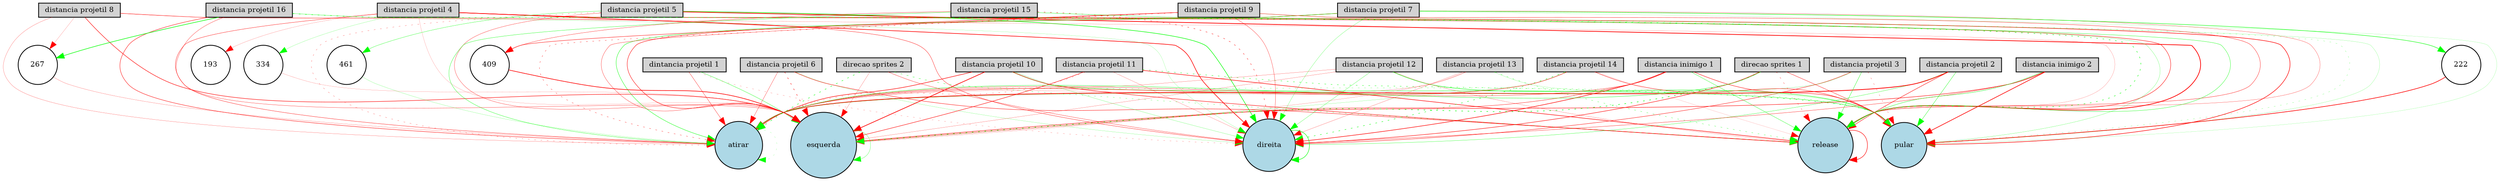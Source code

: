 digraph {
	node [fontsize=9 height=0.2 shape=circle width=0.2]
	"dintancia projetil 1" [fillcolor=lightgray shape=box style=filled]
	"distancia projetil 2" [fillcolor=lightgray shape=box style=filled]
	"distancia projetil 3" [fillcolor=lightgray shape=box style=filled]
	"distancia projetil 4" [fillcolor=lightgray shape=box style=filled]
	"distancia projetil 5" [fillcolor=lightgray shape=box style=filled]
	"distancia projetil 6" [fillcolor=lightgray shape=box style=filled]
	"distancia projetil 7" [fillcolor=lightgray shape=box style=filled]
	"distancia projetil 8" [fillcolor=lightgray shape=box style=filled]
	"distancia projetil 9" [fillcolor=lightgray shape=box style=filled]
	"distancia projetil 10" [fillcolor=lightgray shape=box style=filled]
	"distancia projetil 11" [fillcolor=lightgray shape=box style=filled]
	"distancia projetil 12" [fillcolor=lightgray shape=box style=filled]
	"distancia projetil 13" [fillcolor=lightgray shape=box style=filled]
	"distancia projetil 14" [fillcolor=lightgray shape=box style=filled]
	"distancia projetil 15" [fillcolor=lightgray shape=box style=filled]
	"distancia projetil 16" [fillcolor=lightgray shape=box style=filled]
	"distancia inimigo 1" [fillcolor=lightgray shape=box style=filled]
	"distancia inimigo 2" [fillcolor=lightgray shape=box style=filled]
	"direcao sprites 1" [fillcolor=lightgray shape=box style=filled]
	"direcao sprites 2" [fillcolor=lightgray shape=box style=filled]
	esquerda [fillcolor=lightblue style=filled]
	direita [fillcolor=lightblue style=filled]
	pular [fillcolor=lightblue style=filled]
	atirar [fillcolor=lightblue style=filled]
	release [fillcolor=lightblue style=filled]
	193 [fillcolor=white style=filled]
	267 [fillcolor=white style=filled]
	461 [fillcolor=white style=filled]
	334 [fillcolor=white style=filled]
	409 [fillcolor=white style=filled]
	222 [fillcolor=white style=filled]
	"dintancia projetil 1" -> esquerda [color=green penwidth=0.325858609743 style=solid]
	"distancia projetil 16" -> atirar [color=red penwidth=0.464666255699 style=solid]
	"distancia inimigo 2" -> direita [color=red penwidth=0.343827327184 style=solid]
	"distancia projetil 13" -> atirar [color=red penwidth=0.168272907463 style=solid]
	"distancia projetil 8" -> direita [color=red penwidth=0.376353284251 style=solid]
	"distancia projetil 12" -> release [color=red penwidth=0.190398465446 style=solid]
	"distancia projetil 10" -> atirar [color=red penwidth=0.612373216133 style=solid]
	"distancia projetil 16" -> 267 [color=green penwidth=0.657948754041 style=solid]
	"distancia projetil 5" -> direita [color=green penwidth=0.642893522097 style=solid]
	"distancia projetil 16" -> esquerda [color=red penwidth=0.299462889069 style=solid]
	"distancia inimigo 2" -> pular [color=red penwidth=0.736988902221 style=solid]
	direita -> direita [color=green penwidth=0.556504049671 style=solid]
	"distancia projetil 6" -> direita [color=green penwidth=0.160338102934 style=solid]
	"distancia projetil 3" -> direita [color=red penwidth=0.4455312213 style=solid]
	"direcao sprites 1" -> esquerda [color=green penwidth=0.631873452813 style=dotted]
	"distancia projetil 14" -> esquerda [color=green penwidth=0.157843676231 style=solid]
	"distancia projetil 12" -> atirar [color=red penwidth=0.204779014082 style=solid]
	"distancia projetil 11" -> pular [color=green penwidth=0.415098720155 style=dotted]
	"distancia projetil 2" -> atirar [color=red penwidth=0.916632145867 style=solid]
	"distancia projetil 9" -> atirar [color=red penwidth=0.330273941099 style=dotted]
	"distancia projetil 4" -> direita [color=red penwidth=0.733340017121 style=solid]
	"distancia projetil 15" -> 409 [color=red penwidth=0.317970550394 style=solid]
	"distancia projetil 2" -> release [color=red penwidth=0.483539572373 style=solid]
	"distancia projetil 3" -> release [color=green penwidth=0.373243080253 style=solid]
	"direcao sprites 2" -> pular [color=green penwidth=0.200080880187 style=dotted]
	"direcao sprites 1" -> atirar [color=green penwidth=0.374777419134 style=solid]
	"distancia inimigo 1" -> esquerda [color=red penwidth=0.394439151917 style=solid]
	"distancia projetil 12" -> esquerda [color=red penwidth=0.19224385664 style=solid]
	"distancia inimigo 1" -> release [color=green penwidth=0.324812485822 style=solid]
	"distancia projetil 7" -> esquerda [color=red penwidth=0.496771329371 style=solid]
	"dintancia projetil 1" -> direita [color=red penwidth=0.179096123368 style=dotted]
	"distancia projetil 16" -> release [color=green penwidth=0.526603583349 style=dotted]
	222 -> pular [color=red penwidth=0.738481201813 style=solid]
	"distancia projetil 15" -> direita [color=red penwidth=0.440305695406 style=dotted]
	"distancia projetil 13" -> pular [color=green penwidth=0.144521239837 style=solid]
	"distancia projetil 7" -> atirar [color=green penwidth=0.430051839238 style=solid]
	"distancia projetil 10" -> esquerda [color=red penwidth=0.786368527676 style=solid]
	"distancia projetil 5" -> esquerda [color=red penwidth=0.297024119786 style=solid]
	"distancia projetil 7" -> 222 [color=green penwidth=0.530958054416 style=solid]
	"distancia projetil 2" -> pular [color=green penwidth=0.355199578131 style=solid]
	"distancia projetil 16" -> direita [color=green penwidth=0.133884919462 style=solid]
	"direcao sprites 2" -> release [color=green penwidth=0.249133972458 style=dotted]
	334 -> esquerda [color=red penwidth=0.134556545564 style=solid]
	"distancia projetil 13" -> direita [color=red penwidth=0.195180412676 style=solid]
	"distancia projetil 14" -> direita [color=green penwidth=0.494380368746 style=dotted]
	"distancia projetil 7" -> release [color=red penwidth=0.253569134065 style=solid]
	"distancia projetil 11" -> direita [color=red penwidth=0.178142299895 style=solid]
	"distancia projetil 6" -> atirar [color=red penwidth=0.293046098097 style=solid]
	"distancia projetil 9" -> pular [color=green penwidth=0.147449613802 style=solid]
	"distancia projetil 4" -> pular [color=red penwidth=0.642289777152 style=solid]
	"distancia projetil 3" -> atirar [color=green penwidth=0.181174943414 style=solid]
	"direcao sprites 2" -> atirar [color=green penwidth=0.5197794464 style=dotted]
	"direcao sprites 1" -> pular [color=red penwidth=0.380350011149 style=solid]
	"distancia projetil 14" -> pular [color=red penwidth=0.440757633793 style=solid]
	"distancia inimigo 1" -> atirar [color=red penwidth=0.332592490756 style=solid]
	"distancia projetil 12" -> direita [color=green penwidth=0.244886992727 style=solid]
	"distancia projetil 11" -> release [color=red penwidth=0.623655754154 style=solid]
	"distancia projetil 10" -> release [color=red penwidth=0.532635109417 style=solid]
	409 -> esquerda [color=red penwidth=0.742650978003 style=solid]
	"distancia projetil 5" -> release [color=red penwidth=0.871849702303 style=solid]
	"distancia projetil 6" -> release [color=red penwidth=0.455795566597 style=solid]
	"distancia projetil 9" -> direita [color=red penwidth=0.30577042355 style=solid]
	"distancia projetil 4" -> 193 [color=red penwidth=0.146521133724 style=solid]
	"distancia projetil 8" -> 267 [color=red penwidth=0.144255336347 style=solid]
	"direcao sprites 2" -> esquerda [color=red penwidth=0.193312403612 style=solid]
	"distancia projetil 8" -> atirar [color=red penwidth=0.193357701315 style=solid]
	"distancia projetil 7" -> pular [color=green penwidth=0.123615184014 style=solid]
	"distancia projetil 10" -> direita [color=green penwidth=0.18796116128 style=solid]
	"distancia projetil 5" -> atirar [color=red penwidth=0.233201363834 style=dotted]
	"distancia projetil 9" -> release [color=red penwidth=0.370365925691 style=solid]
	"distancia projetil 4" -> release [color=red penwidth=0.483788018236 style=solid]
	461 -> atirar [color=green penwidth=0.155256016674 style=solid]
	"dintancia projetil 1" -> atirar [color=red penwidth=0.332040272193 style=solid]
	"distancia projetil 16" -> pular [color=green penwidth=0.201278076988 style=solid]
	"distancia projetil 15" -> atirar [color=green penwidth=0.341704743284 style=solid]
	"distancia inimigo 2" -> esquerda [color=red penwidth=0.529553041078 style=solid]
	"distancia inimigo 1" -> direita [color=red penwidth=0.638060278105 style=solid]
	"distancia projetil 13" -> esquerda [color=red penwidth=0.15851733507 style=solid]
	"distancia projetil 8" -> esquerda [color=red penwidth=0.558052156384 style=solid]
	"distancia projetil 10" -> pular [color=green penwidth=0.386024710574 style=solid]
	"distancia projetil 14" -> release [color=red penwidth=0.102353264665 style=solid]
	"distancia projetil 5" -> 461 [color=green penwidth=0.301649454657 style=solid]
	"distancia projetil 9" -> 409 [color=red penwidth=0.448016937163 style=solid]
	atirar -> atirar [color=green penwidth=0.131868993401 style=dotted]
	"distancia projetil 11" -> esquerda [color=red penwidth=0.519380100856 style=solid]
	"distancia projetil 6" -> esquerda [color=red penwidth=0.515513561832 style=dotted]
	release -> release [color=red penwidth=0.566567126467 style=solid]
	"distancia projetil 4" -> atirar [color=red penwidth=0.380155853455 style=solid]
	"distancia projetil 3" -> pular [color=red penwidth=0.252048133158 style=dotted]
	"distancia projetil 15" -> release [color=green penwidth=0.353993314594 style=solid]
	"distancia projetil 7" -> direita [color=green penwidth=0.211497612516 style=solid]
	"direcao sprites 1" -> direita [color=red penwidth=0.541905589483 style=solid]
	esquerda -> esquerda [color=green penwidth=0.251466341079 style=solid]
	"distancia projetil 14" -> atirar [color=red penwidth=0.438288691893 style=solid]
	"distancia inimigo 1" -> pular [color=red penwidth=0.476347570962 style=solid]
	"distancia projetil 12" -> pular [color=green penwidth=0.504627847805 style=solid]
	"distancia projetil 2" -> direita [color=green penwidth=0.293800299653 style=solid]
	"distancia projetil 11" -> atirar [color=red penwidth=0.25810281076 style=dotted]
	"distancia projetil 9" -> esquerda [color=red penwidth=0.312782074315 style=solid]
	"distancia projetil 4" -> esquerda [color=red penwidth=0.131503811345 style=solid]
	"direcao sprites 2" -> direita [color=red penwidth=0.321211972832 style=solid]
	"distancia inimigo 2" -> release [color=green penwidth=0.365662352565 style=solid]
	"direcao sprites 1" -> release [color=red penwidth=0.308397122654 style=dotted]
	"distancia projetil 13" -> release [color=green penwidth=0.294172325258 style=dotted]
	267 -> atirar [color=red penwidth=0.180038767122 style=solid]
	"distancia projetil 8" -> release [color=red penwidth=0.152654747045 style=solid]
	"distancia projetil 4" -> 334 [color=green penwidth=0.158180995203 style=solid]
	"distancia projetil 5" -> pular [color=green penwidth=0.190874718537 style=dotted]
}
